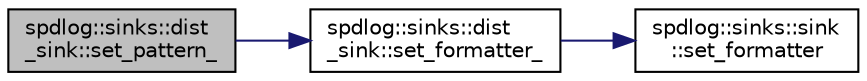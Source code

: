 digraph "spdlog::sinks::dist_sink::set_pattern_"
{
  edge [fontname="Helvetica",fontsize="10",labelfontname="Helvetica",labelfontsize="10"];
  node [fontname="Helvetica",fontsize="10",shape=record];
  rankdir="LR";
  Node1 [label="spdlog::sinks::dist\l_sink::set_pattern_",height=0.2,width=0.4,color="black", fillcolor="grey75", style="filled" fontcolor="black"];
  Node1 -> Node2 [color="midnightblue",fontsize="10",style="solid",fontname="Helvetica"];
  Node2 [label="spdlog::sinks::dist\l_sink::set_formatter_",height=0.2,width=0.4,color="black", fillcolor="white", style="filled",URL="$classspdlog_1_1sinks_1_1dist__sink.html#a5e83e285fcceaab7ee4c4736c2decef0"];
  Node2 -> Node3 [color="midnightblue",fontsize="10",style="solid",fontname="Helvetica"];
  Node3 [label="spdlog::sinks::sink\l::set_formatter",height=0.2,width=0.4,color="black", fillcolor="white", style="filled",URL="$classspdlog_1_1sinks_1_1sink.html#ac410f2229e583a75337a5fdf45d020be"];
}
